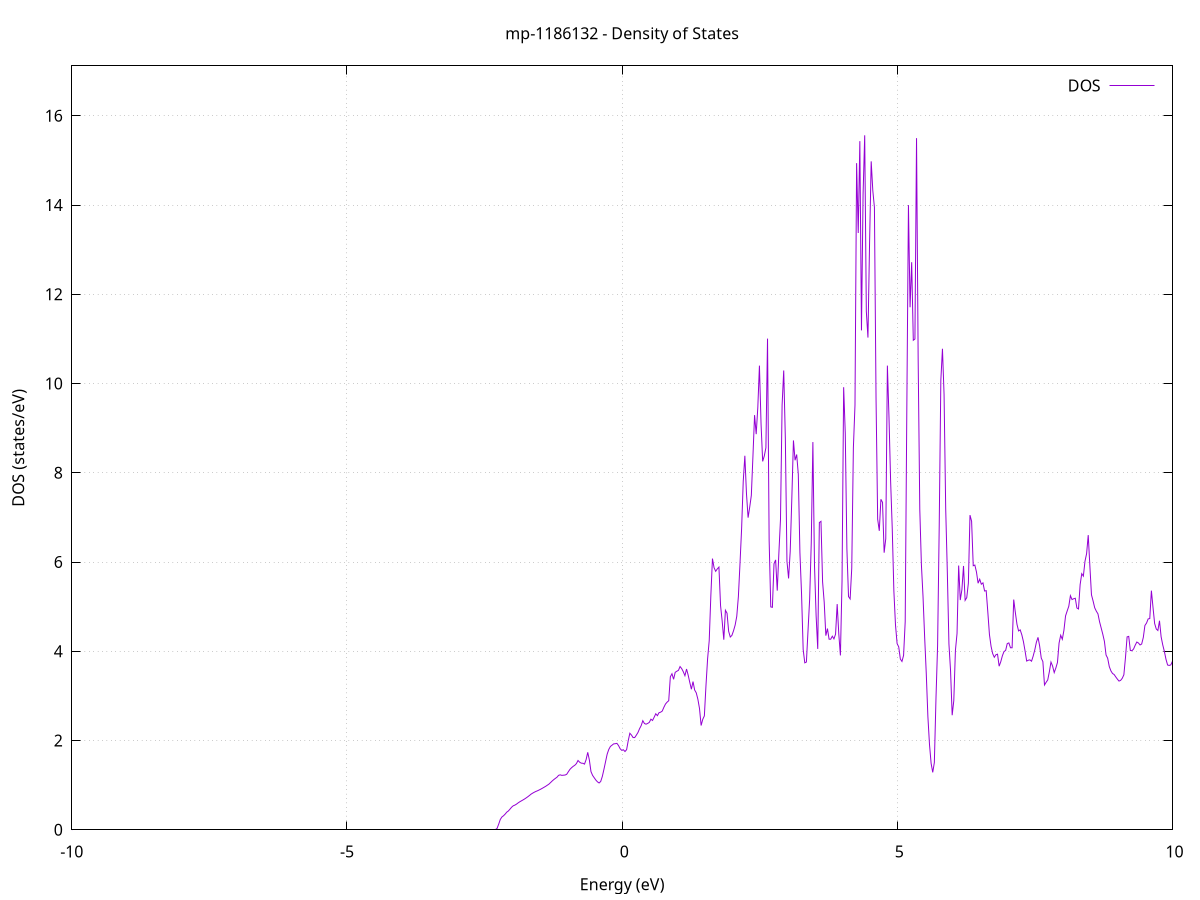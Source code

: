 set title 'mp-1186132 - Density of States'
set xlabel 'Energy (eV)'
set ylabel 'DOS (states/eV)'
set grid
set xrange [-10:10]
set yrange [0:17.118]
set xzeroaxis lt -1
set terminal png size 800,600
set output 'mp-1186132_dos_gnuplot.png'
plot '-' using 1:2 with lines title 'DOS'
-43.328600 0.000000
-43.299100 0.000000
-43.269700 0.000000
-43.240300 0.000000
-43.210900 0.000000
-43.181400 0.000000
-43.152000 0.000000
-43.122600 0.000000
-43.093100 0.000000
-43.063700 0.000000
-43.034300 0.000000
-43.004800 0.000000
-42.975400 0.000000
-42.946000 0.000000
-42.916600 0.000000
-42.887100 0.000000
-42.857700 0.000000
-42.828300 0.000000
-42.798800 0.000000
-42.769400 0.000000
-42.740000 0.000000
-42.710500 0.000000
-42.681100 0.000000
-42.651700 0.000000
-42.622200 0.000000
-42.592800 0.000000
-42.563400 0.000000
-42.534000 0.000000
-42.504500 0.000000
-42.475100 0.000000
-42.445700 0.000000
-42.416200 0.000000
-42.386800 0.000000
-42.357400 0.000000
-42.327900 0.000000
-42.298500 0.000000
-42.269100 0.000000
-42.239700 0.000000
-42.210200 0.000000
-42.180800 0.000000
-42.151400 0.000000
-42.121900 0.000000
-42.092500 0.000000
-42.063100 0.000000
-42.033600 0.000000
-42.004200 0.000000
-41.974800 0.000000
-41.945400 0.000000
-41.915900 0.000000
-41.886500 0.000000
-41.857100 0.000000
-41.827600 0.000000
-41.798200 0.000000
-41.768800 0.000000
-41.739300 0.000000
-41.709900 0.000000
-41.680500 0.000000
-41.651000 0.000000
-41.621600 0.000000
-41.592200 0.000000
-41.562800 0.000000
-41.533300 0.000000
-41.503900 0.000000
-41.474500 0.000000
-41.445000 0.000000
-41.415600 0.000000
-41.386200 0.000000
-41.356700 0.000000
-41.327300 0.000000
-41.297900 0.000000
-41.268500 0.000000
-41.239000 0.000000
-41.209600 0.000000
-41.180200 0.000000
-41.150700 0.000000
-41.121300 0.000000
-41.091900 0.000000
-41.062400 0.000000
-41.033000 0.000000
-41.003600 0.000000
-40.974200 0.000000
-40.944700 0.000000
-40.915300 0.000000
-40.885900 0.000000
-40.856400 0.000000
-40.827000 0.000000
-40.797600 0.000000
-40.768100 0.000000
-40.738700 0.000000
-40.709300 0.000000
-40.679800 0.000000
-40.650400 0.000000
-40.621000 0.000000
-40.591600 0.000000
-40.562100 242.867400
-40.532700 0.000000
-40.503300 0.000000
-40.473800 0.000000
-40.444400 0.000000
-40.415000 0.000000
-40.385500 0.000000
-40.356100 0.000000
-40.326700 0.000000
-40.297300 0.000000
-40.267800 0.000000
-40.238400 0.000000
-40.209000 0.000000
-40.179500 0.000000
-40.150100 0.000000
-40.120700 0.000000
-40.091200 0.000000
-40.061800 0.000000
-40.032400 0.000000
-40.002900 0.000000
-39.973500 0.000000
-39.944100 0.000000
-39.914700 0.000000
-39.885200 0.000000
-39.855800 0.000000
-39.826400 0.000000
-39.796900 0.000000
-39.767500 0.000000
-39.738100 0.000000
-39.708600 0.000000
-39.679200 0.000000
-39.649800 0.000000
-39.620400 0.000000
-39.590900 0.000000
-39.561500 0.000000
-39.532100 0.000000
-39.502600 0.000000
-39.473200 0.000000
-39.443800 0.000000
-39.414300 0.000000
-39.384900 0.000000
-39.355500 0.000000
-39.326100 0.000000
-39.296600 0.000000
-39.267200 0.000000
-39.237800 0.000000
-39.208300 0.000000
-39.178900 0.000000
-39.149500 0.000000
-39.120000 0.000000
-39.090600 0.000000
-39.061200 0.000000
-39.031700 0.000000
-39.002300 0.000000
-38.972900 0.000000
-38.943500 0.000000
-38.914000 0.000000
-38.884600 0.000000
-38.855200 0.000000
-38.825700 0.000000
-38.796300 0.000000
-38.766900 0.000000
-38.737400 0.000000
-38.708000 0.000000
-38.678600 0.000000
-38.649200 0.000000
-38.619700 0.000000
-38.590300 0.000000
-38.560900 0.000000
-38.531400 0.000000
-38.502000 0.000000
-38.472600 0.000000
-38.443100 0.000000
-38.413700 0.000000
-38.384300 0.000000
-38.354900 0.000000
-38.325400 0.000000
-38.296000 0.000000
-38.266600 0.000000
-38.237100 0.000000
-38.207700 0.000000
-38.178300 0.000000
-38.148800 0.000000
-38.119400 0.000000
-38.090000 0.000000
-38.060500 0.000000
-38.031100 0.000000
-38.001700 0.000000
-37.972300 0.000000
-37.942800 0.000000
-37.913400 0.000000
-37.884000 0.000000
-37.854500 0.000000
-37.825100 0.000000
-37.795700 0.000000
-37.766200 0.000000
-37.736800 0.000000
-37.707400 0.000000
-37.678000 0.000000
-37.648500 0.000000
-37.619100 0.000000
-37.589700 0.000000
-37.560200 0.000000
-37.530800 0.000000
-37.501400 0.000000
-37.471900 0.000000
-37.442500 0.000000
-37.413100 0.000000
-37.383600 0.000000
-37.354200 0.000000
-37.324800 0.000000
-37.295400 0.000000
-37.265900 0.000000
-37.236500 0.000000
-37.207100 0.000000
-37.177600 0.000000
-37.148200 0.000000
-37.118800 0.000000
-37.089300 0.000000
-37.059900 0.000000
-37.030500 0.000000
-37.001100 0.000000
-36.971600 0.000000
-36.942200 0.000000
-36.912800 0.000000
-36.883300 0.000000
-36.853900 0.000000
-36.824500 0.000000
-36.795000 0.000000
-36.765600 0.000000
-36.736200 0.000000
-36.706800 0.000000
-36.677300 0.000000
-36.647900 0.000000
-36.618500 0.000000
-36.589000 0.000000
-36.559600 0.000000
-36.530200 0.000000
-36.500700 0.000000
-36.471300 0.000000
-36.441900 0.000000
-36.412400 0.000000
-36.383000 0.000000
-36.353600 0.000000
-36.324200 0.000000
-36.294700 0.000000
-36.265300 0.000000
-36.235900 0.000000
-36.206400 0.000000
-36.177000 0.000000
-36.147600 0.000000
-36.118100 0.000000
-36.088700 0.000000
-36.059300 0.000000
-36.029900 0.000000
-36.000400 0.000000
-35.971000 0.000000
-35.941600 0.000000
-35.912100 0.000000
-35.882700 0.000000
-35.853300 0.000000
-35.823800 0.000000
-35.794400 0.000000
-35.765000 0.000000
-35.735500 0.000000
-35.706100 0.000000
-35.676700 0.000000
-35.647300 0.000000
-35.617800 0.000000
-35.588400 0.000000
-35.559000 0.000000
-35.529500 0.000000
-35.500100 0.000000
-35.470700 0.000000
-35.441200 0.000000
-35.411800 0.000000
-35.382400 0.000000
-35.353000 0.000000
-35.323500 0.000000
-35.294100 0.000000
-35.264700 0.000000
-35.235200 0.000000
-35.205800 0.000000
-35.176400 0.000000
-35.146900 0.000000
-35.117500 0.000000
-35.088100 0.000000
-35.058700 0.000000
-35.029200 0.000000
-34.999800 0.000000
-34.970400 0.000000
-34.940900 0.000000
-34.911500 0.000000
-34.882100 0.000000
-34.852600 0.000000
-34.823200 0.000000
-34.793800 0.000000
-34.764300 0.000000
-34.734900 0.000000
-34.705500 0.000000
-34.676100 0.000000
-34.646600 0.000000
-34.617200 0.000000
-34.587800 0.000000
-34.558300 0.000000
-34.528900 0.000000
-34.499500 0.000000
-34.470000 0.000000
-34.440600 0.000000
-34.411200 0.000000
-34.381800 0.000000
-34.352300 0.000000
-34.322900 0.000000
-34.293500 0.000000
-34.264000 0.000000
-34.234600 0.000000
-34.205200 0.000000
-34.175700 0.000000
-34.146300 0.000000
-34.116900 0.000000
-34.087500 0.000000
-34.058000 0.000000
-34.028600 0.000000
-33.999200 0.000000
-33.969700 0.000000
-33.940300 0.000000
-33.910900 0.000000
-33.881400 0.000000
-33.852000 0.000000
-33.822600 0.000000
-33.793100 0.000000
-33.763700 0.000000
-33.734300 0.000000
-33.704900 0.000000
-33.675400 0.000000
-33.646000 0.000000
-33.616600 0.000000
-33.587100 0.000000
-33.557700 0.000000
-33.528300 0.000000
-33.498800 0.000000
-33.469400 0.000000
-33.440000 0.000000
-33.410600 0.000000
-33.381100 0.000000
-33.351700 0.000000
-33.322300 0.000000
-33.292800 0.000000
-33.263400 0.000000
-33.234000 0.000000
-33.204500 0.000000
-33.175100 0.000000
-33.145700 0.000000
-33.116200 0.000000
-33.086800 0.000000
-33.057400 0.000000
-33.028000 0.000000
-32.998500 0.000000
-32.969100 0.000000
-32.939700 0.000000
-32.910200 0.000000
-32.880800 0.000000
-32.851400 0.000000
-32.821900 0.000000
-32.792500 0.000000
-32.763100 0.000000
-32.733700 0.000000
-32.704200 0.000000
-32.674800 0.000000
-32.645400 0.000000
-32.615900 0.000000
-32.586500 0.000000
-32.557100 0.000000
-32.527600 0.000000
-32.498200 0.000000
-32.468800 0.000000
-32.439400 0.000000
-32.409900 0.000000
-32.380500 0.000000
-32.351100 0.000000
-32.321600 0.000000
-32.292200 0.000000
-32.262800 0.000000
-32.233300 0.000000
-32.203900 0.000000
-32.174500 0.000000
-32.145000 0.000000
-32.115600 0.000000
-32.086200 0.000000
-32.056800 0.000000
-32.027300 0.000000
-31.997900 0.000000
-31.968500 0.000000
-31.939000 0.000000
-31.909600 0.000000
-31.880200 0.000000
-31.850700 0.000000
-31.821300 0.000000
-31.791900 0.000000
-31.762500 0.000000
-31.733000 0.000000
-31.703600 0.000000
-31.674200 0.000000
-31.644700 0.000000
-31.615300 0.000000
-31.585900 0.000000
-31.556400 0.000000
-31.527000 0.000000
-31.497600 0.000000
-31.468200 0.000000
-31.438700 0.000000
-31.409300 0.000000
-31.379900 0.000000
-31.350400 0.000000
-31.321000 0.000000
-31.291600 0.000000
-31.262100 0.000000
-31.232700 0.000000
-31.203300 0.000000
-31.173800 0.000000
-31.144400 0.000000
-31.115000 0.000000
-31.085600 0.000000
-31.056100 0.000000
-31.026700 0.000000
-30.997300 0.000000
-30.967800 0.000000
-30.938400 0.000000
-30.909000 0.000000
-30.879500 0.000000
-30.850100 0.000000
-30.820700 0.000000
-30.791300 0.000000
-30.761800 0.000000
-30.732400 0.000000
-30.703000 0.000000
-30.673500 0.000000
-30.644100 0.000000
-30.614700 0.000000
-30.585200 0.000000
-30.555800 0.000000
-30.526400 0.000000
-30.496900 0.000000
-30.467500 0.000000
-30.438100 0.000000
-30.408700 0.000000
-30.379200 0.000000
-30.349800 0.000000
-30.320400 0.000000
-30.290900 0.000000
-30.261500 0.000000
-30.232100 0.000000
-30.202600 0.000000
-30.173200 0.000000
-30.143800 0.000000
-30.114400 0.000000
-30.084900 0.000000
-30.055500 0.000000
-30.026100 0.000000
-29.996600 0.000000
-29.967200 0.000000
-29.937800 0.000000
-29.908300 0.000000
-29.878900 0.000000
-29.849500 0.000000
-29.820100 0.000000
-29.790600 0.000000
-29.761200 0.000000
-29.731800 0.000000
-29.702300 0.000000
-29.672900 0.000000
-29.643500 0.000000
-29.614000 0.000000
-29.584600 0.000000
-29.555200 0.000000
-29.525700 0.000000
-29.496300 0.000000
-29.466900 0.000000
-29.437500 0.000000
-29.408000 0.000000
-29.378600 0.000000
-29.349200 0.000000
-29.319700 0.000000
-29.290300 0.000000
-29.260900 0.000000
-29.231400 0.000000
-29.202000 0.000000
-29.172600 0.000000
-29.143200 0.000000
-29.113700 0.000000
-29.084300 0.000000
-29.054900 0.000000
-29.025400 0.000000
-28.996000 0.000000
-28.966600 0.000000
-28.937100 0.000000
-28.907700 0.000000
-28.878300 0.000000
-28.848800 0.000000
-28.819400 0.000000
-28.790000 0.000000
-28.760600 0.000000
-28.731100 0.000000
-28.701700 0.000000
-28.672300 0.000000
-28.642800 0.000000
-28.613400 0.000000
-28.584000 0.000000
-28.554500 0.000000
-28.525100 0.000000
-28.495700 0.000000
-28.466300 0.000000
-28.436800 0.000000
-28.407400 0.000000
-28.378000 0.000000
-28.348500 0.000000
-28.319100 0.000000
-28.289700 0.000000
-28.260200 0.000000
-28.230800 0.000000
-28.201400 0.000000
-28.172000 0.000000
-28.142500 0.000000
-28.113100 0.000000
-28.083700 0.000000
-28.054200 0.000000
-28.024800 0.000000
-27.995400 0.000000
-27.965900 0.000000
-27.936500 0.000000
-27.907100 0.000000
-27.877600 0.000000
-27.848200 0.000000
-27.818800 0.000000
-27.789400 0.000000
-27.759900 0.000000
-27.730500 0.000000
-27.701100 0.000000
-27.671600 0.000000
-27.642200 0.000000
-27.612800 0.000000
-27.583300 0.000000
-27.553900 0.000000
-27.524500 0.000000
-27.495100 0.000000
-27.465600 0.000000
-27.436200 0.000000
-27.406800 0.000000
-27.377300 0.000000
-27.347900 0.000000
-27.318500 0.000000
-27.289000 0.000000
-27.259600 0.000000
-27.230200 0.000000
-27.200800 0.000000
-27.171300 0.000000
-27.141900 0.000000
-27.112500 0.000000
-27.083000 0.000000
-27.053600 0.000000
-27.024200 0.000000
-26.994700 0.000000
-26.965300 0.000000
-26.935900 0.000000
-26.906400 0.000000
-26.877000 0.000000
-26.847600 0.000000
-26.818200 0.000000
-26.788700 0.000000
-26.759300 0.000000
-26.729900 0.000000
-26.700400 0.000000
-26.671000 0.000000
-26.641600 0.000000
-26.612100 0.000000
-26.582700 0.000000
-26.553300 0.000000
-26.523900 0.000000
-26.494400 0.000000
-26.465000 0.000000
-26.435600 0.000000
-26.406100 0.000000
-26.376700 0.000000
-26.347300 0.000000
-26.317800 0.000000
-26.288400 0.000000
-26.259000 0.000000
-26.229500 0.000000
-26.200100 0.000000
-26.170700 0.000000
-26.141300 0.000000
-26.111800 0.000000
-26.082400 0.000000
-26.053000 0.000000
-26.023500 0.000000
-25.994100 0.000000
-25.964700 0.000000
-25.935200 0.000000
-25.905800 0.000000
-25.876400 0.000000
-25.847000 0.000000
-25.817500 0.000000
-25.788100 0.000000
-25.758700 0.000000
-25.729200 0.000000
-25.699800 0.000000
-25.670400 0.000000
-25.640900 0.000000
-25.611500 0.000000
-25.582100 0.000000
-25.552700 0.000000
-25.523200 0.000000
-25.493800 0.000000
-25.464400 0.000000
-25.434900 0.000000
-25.405500 0.000000
-25.376100 0.000000
-25.346600 0.000000
-25.317200 0.000000
-25.287800 0.000000
-25.258300 0.000000
-25.228900 0.000000
-25.199500 0.000000
-25.170100 0.000000
-25.140600 0.000000
-25.111200 0.000000
-25.081800 0.000000
-25.052300 0.000000
-25.022900 0.000000
-24.993500 0.000000
-24.964000 0.000000
-24.934600 0.000000
-24.905200 0.000000
-24.875800 0.000000
-24.846300 0.000000
-24.816900 0.000000
-24.787500 0.000000
-24.758000 0.000000
-24.728600 0.000000
-24.699200 0.000000
-24.669700 0.000000
-24.640300 0.000000
-24.610900 0.000000
-24.581500 0.000000
-24.552000 0.000000
-24.522600 0.000000
-24.493200 0.000000
-24.463700 0.000000
-24.434300 0.000000
-24.404900 0.000000
-24.375400 0.000000
-24.346000 0.000000
-24.316600 0.000000
-24.287100 0.000000
-24.257700 0.000000
-24.228300 0.000000
-24.198900 0.000000
-24.169400 0.000000
-24.140000 0.000000
-24.110600 0.000000
-24.081100 0.000000
-24.051700 0.000000
-24.022300 0.000000
-23.992800 0.000000
-23.963400 0.000000
-23.934000 0.000000
-23.904600 0.000000
-23.875100 0.000000
-23.845700 0.000000
-23.816300 0.000000
-23.786800 0.000000
-23.757400 0.000000
-23.728000 0.000000
-23.698500 0.000000
-23.669100 0.000000
-23.639700 0.000000
-23.610200 0.000000
-23.580800 0.000000
-23.551400 0.000000
-23.522000 0.000000
-23.492500 0.000000
-23.463100 0.000000
-23.433700 0.000000
-23.404200 0.000000
-23.374800 0.000000
-23.345400 0.000000
-23.315900 0.000000
-23.286500 0.000000
-23.257100 0.000000
-23.227700 0.000000
-23.198200 0.000000
-23.168800 0.000000
-23.139400 0.000000
-23.109900 0.000000
-23.080500 0.000000
-23.051100 0.000000
-23.021600 0.000000
-22.992200 0.000000
-22.962800 0.000000
-22.933400 0.000000
-22.903900 0.000000
-22.874500 0.000000
-22.845100 0.000000
-22.815600 0.000000
-22.786200 0.000000
-22.756800 0.000000
-22.727300 0.000000
-22.697900 0.000000
-22.668500 0.000000
-22.639000 0.000000
-22.609600 0.000000
-22.580200 0.000000
-22.550800 0.000000
-22.521300 0.000000
-22.491900 0.000000
-22.462500 0.000000
-22.433000 0.000000
-22.403600 0.000000
-22.374200 0.000000
-22.344700 0.000000
-22.315300 0.000000
-22.285900 0.000000
-22.256500 0.000000
-22.227000 0.000000
-22.197600 0.000000
-22.168200 0.000000
-22.138700 0.000000
-22.109300 0.000000
-22.079900 0.000000
-22.050400 0.000000
-22.021000 0.000000
-21.991600 0.000000
-21.962100 0.000000
-21.932700 0.000000
-21.903300 0.000000
-21.873900 0.000000
-21.844400 0.000000
-21.815000 0.000000
-21.785600 0.000000
-21.756100 0.000000
-21.726700 0.000000
-21.697300 0.000000
-21.667800 28.609100
-21.638400 0.000000
-21.609000 267.446500
-21.579600 1.266600
-21.550100 90.911500
-21.520700 0.000000
-21.491300 0.000000
-21.461800 0.000000
-21.432400 0.000000
-21.403000 0.000000
-21.373500 0.000000
-21.344100 0.000000
-21.314700 0.000000
-21.285300 0.000000
-21.255800 0.000000
-21.226400 0.000000
-21.197000 0.000000
-21.167500 0.000000
-21.138100 0.000000
-21.108700 0.000000
-21.079200 0.000000
-21.049800 0.000000
-21.020400 0.000000
-20.990900 0.000000
-20.961500 0.000000
-20.932100 0.000000
-20.902700 0.000000
-20.873200 0.000000
-20.843800 0.000000
-20.814400 0.000000
-20.784900 0.000000
-20.755500 0.000000
-20.726100 0.000000
-20.696600 0.000000
-20.667200 0.000000
-20.637800 0.000000
-20.608400 0.000000
-20.578900 0.000000
-20.549500 0.000000
-20.520100 0.000000
-20.490600 0.000000
-20.461200 0.000000
-20.431800 0.000000
-20.402300 0.000000
-20.372900 0.000000
-20.343500 0.000000
-20.314100 0.000000
-20.284600 0.000000
-20.255200 0.000000
-20.225800 0.000000
-20.196300 0.000000
-20.166900 0.000000
-20.137500 0.000000
-20.108000 0.000000
-20.078600 0.000000
-20.049200 0.000000
-20.019700 0.000000
-19.990300 0.000000
-19.960900 0.000000
-19.931500 0.000000
-19.902000 0.000000
-19.872600 0.000000
-19.843200 0.000000
-19.813700 0.000000
-19.784300 0.000000
-19.754900 0.000000
-19.725400 0.000000
-19.696000 0.000000
-19.666600 0.000000
-19.637200 0.000000
-19.607700 0.000000
-19.578300 0.000000
-19.548900 0.000000
-19.519400 0.000000
-19.490000 0.000000
-19.460600 0.000000
-19.431100 0.000000
-19.401700 0.000000
-19.372300 0.000000
-19.342800 0.000000
-19.313400 0.000000
-19.284000 0.000000
-19.254600 0.000000
-19.225100 0.000000
-19.195700 0.000000
-19.166300 0.000000
-19.136800 0.000000
-19.107400 0.000000
-19.078000 0.000000
-19.048500 0.000000
-19.019100 0.000000
-18.989700 0.000000
-18.960300 0.000000
-18.930800 0.000000
-18.901400 0.000000
-18.872000 0.000000
-18.842500 0.000000
-18.813100 0.000000
-18.783700 0.000000
-18.754200 0.000000
-18.724800 0.000000
-18.695400 0.000000
-18.666000 0.000000
-18.636500 0.000000
-18.607100 0.000000
-18.577700 0.000000
-18.548200 0.000000
-18.518800 0.000000
-18.489400 0.000000
-18.459900 0.000000
-18.430500 0.000000
-18.401100 0.000000
-18.371600 0.000000
-18.342200 0.000000
-18.312800 0.000000
-18.283400 0.000000
-18.253900 0.000000
-18.224500 0.000000
-18.195100 0.000000
-18.165600 0.000000
-18.136200 0.000000
-18.106800 0.000000
-18.077300 0.000000
-18.047900 0.000000
-18.018500 0.000000
-17.989100 0.000000
-17.959600 0.000000
-17.930200 0.000000
-17.900800 0.000000
-17.871300 0.000000
-17.841900 0.000000
-17.812500 0.000000
-17.783000 0.000000
-17.753600 0.000000
-17.724200 0.000000
-17.694800 0.000000
-17.665300 0.000000
-17.635900 0.000000
-17.606500 0.000000
-17.577000 0.000000
-17.547600 0.000000
-17.518200 0.000000
-17.488700 0.000000
-17.459300 0.000000
-17.429900 0.000000
-17.400400 0.000000
-17.371000 0.000000
-17.341600 0.000000
-17.312200 0.000000
-17.282700 0.000000
-17.253300 0.000000
-17.223900 0.000000
-17.194400 0.000000
-17.165000 0.000000
-17.135600 0.000000
-17.106100 0.000000
-17.076700 0.000000
-17.047300 0.000000
-17.017900 0.000000
-16.988400 0.000000
-16.959000 0.000000
-16.929600 0.000000
-16.900100 0.000000
-16.870700 0.000000
-16.841300 0.000000
-16.811800 0.000000
-16.782400 0.000000
-16.753000 0.000000
-16.723500 0.000000
-16.694100 0.000000
-16.664700 0.000000
-16.635300 0.000000
-16.605800 0.000000
-16.576400 0.000000
-16.547000 0.000000
-16.517500 0.000000
-16.488100 0.000000
-16.458700 0.000000
-16.429200 0.000000
-16.399800 0.000000
-16.370400 0.000000
-16.341000 0.000000
-16.311500 0.000000
-16.282100 0.000000
-16.252700 0.000000
-16.223200 0.000000
-16.193800 0.000000
-16.164400 0.000000
-16.134900 0.000000
-16.105500 0.000000
-16.076100 0.000000
-16.046700 0.000000
-16.017200 0.000000
-15.987800 0.000000
-15.958400 0.000000
-15.928900 0.000000
-15.899500 0.000000
-15.870100 0.000000
-15.840600 0.000000
-15.811200 0.000000
-15.781800 0.000000
-15.752300 0.000000
-15.722900 0.000000
-15.693500 0.000000
-15.664100 0.000000
-15.634600 0.000000
-15.605200 0.000000
-15.575800 0.000000
-15.546300 0.000000
-15.516900 0.000000
-15.487500 0.000000
-15.458000 0.000000
-15.428600 0.000000
-15.399200 0.000000
-15.369800 0.000000
-15.340300 0.000000
-15.310900 0.000000
-15.281500 0.000000
-15.252000 0.000000
-15.222600 0.000000
-15.193200 0.000000
-15.163700 0.000000
-15.134300 0.000000
-15.104900 0.000000
-15.075500 0.000000
-15.046000 0.000000
-15.016600 0.000000
-14.987200 0.000000
-14.957700 0.000000
-14.928300 0.000000
-14.898900 0.000000
-14.869400 0.000000
-14.840000 0.000000
-14.810600 0.000000
-14.781100 0.000000
-14.751700 0.000000
-14.722300 0.000000
-14.692900 0.000000
-14.663400 0.000000
-14.634000 0.000000
-14.604600 0.000000
-14.575100 0.000000
-14.545700 0.000000
-14.516300 0.000000
-14.486800 0.000000
-14.457400 0.000000
-14.428000 0.000000
-14.398600 0.000000
-14.369100 0.000000
-14.339700 0.000000
-14.310300 0.000000
-14.280800 0.000000
-14.251400 0.000000
-14.222000 0.000000
-14.192500 0.000000
-14.163100 0.000000
-14.133700 0.000000
-14.104200 0.000000
-14.074800 0.000000
-14.045400 0.000000
-14.016000 0.000000
-13.986500 0.000000
-13.957100 0.000000
-13.927700 0.000000
-13.898200 0.000000
-13.868800 0.000000
-13.839400 0.000000
-13.809900 0.000000
-13.780500 0.000000
-13.751100 0.000000
-13.721700 0.000000
-13.692200 0.000000
-13.662800 0.000000
-13.633400 0.000000
-13.603900 0.000000
-13.574500 0.000000
-13.545100 0.000000
-13.515600 0.000000
-13.486200 0.000000
-13.456800 0.000000
-13.427400 0.000000
-13.397900 0.000000
-13.368500 0.000000
-13.339100 0.000000
-13.309600 0.000000
-13.280200 0.000000
-13.250800 0.000000
-13.221300 0.000000
-13.191900 0.000000
-13.162500 0.000000
-13.133000 0.000000
-13.103600 0.000000
-13.074200 0.000000
-13.044800 0.000000
-13.015300 0.000000
-12.985900 0.000000
-12.956500 0.000000
-12.927000 0.000000
-12.897600 0.000000
-12.868200 0.000000
-12.838700 0.000000
-12.809300 0.000000
-12.779900 0.000000
-12.750500 0.000000
-12.721000 0.000000
-12.691600 0.000000
-12.662200 0.000000
-12.632700 0.000000
-12.603300 0.000000
-12.573900 0.000000
-12.544400 0.000000
-12.515000 0.000000
-12.485600 0.000000
-12.456100 0.000000
-12.426700 0.000000
-12.397300 0.000000
-12.367900 0.000000
-12.338400 0.000000
-12.309000 0.000000
-12.279600 0.000000
-12.250100 0.000000
-12.220700 0.000000
-12.191300 0.000000
-12.161800 0.000000
-12.132400 0.000000
-12.103000 0.000000
-12.073600 0.000000
-12.044100 0.000000
-12.014700 0.000000
-11.985300 0.000000
-11.955800 0.000000
-11.926400 0.000000
-11.897000 0.000000
-11.867500 0.000000
-11.838100 0.000000
-11.808700 0.000000
-11.779300 0.000000
-11.749800 0.000000
-11.720400 0.000000
-11.691000 0.000000
-11.661500 0.000000
-11.632100 0.000000
-11.602700 0.000000
-11.573200 0.000000
-11.543800 0.000000
-11.514400 0.000000
-11.484900 0.000000
-11.455500 0.000000
-11.426100 0.000000
-11.396700 0.000000
-11.367200 0.000000
-11.337800 0.000000
-11.308400 0.000000
-11.278900 0.000000
-11.249500 0.000000
-11.220100 0.000000
-11.190600 0.000000
-11.161200 0.000000
-11.131800 0.000000
-11.102400 0.000000
-11.072900 0.000000
-11.043500 0.000000
-11.014100 0.000000
-10.984600 0.000000
-10.955200 0.000000
-10.925800 0.000000
-10.896300 0.000000
-10.866900 0.000000
-10.837500 0.000000
-10.808100 0.000000
-10.778600 0.000000
-10.749200 0.000000
-10.719800 0.000000
-10.690300 0.000000
-10.660900 0.000000
-10.631500 0.000000
-10.602000 0.000000
-10.572600 0.000000
-10.543200 0.000000
-10.513700 0.000000
-10.484300 0.000000
-10.454900 0.000000
-10.425500 0.000000
-10.396000 0.000000
-10.366600 0.000000
-10.337200 0.000000
-10.307700 0.000000
-10.278300 0.000000
-10.248900 0.000000
-10.219400 0.000000
-10.190000 0.000000
-10.160600 0.000000
-10.131200 0.000000
-10.101700 0.000000
-10.072300 0.000000
-10.042900 0.000000
-10.013400 0.000000
-9.984000 0.000000
-9.954600 0.000000
-9.925100 0.000000
-9.895700 0.000000
-9.866300 0.000000
-9.836800 0.000000
-9.807400 0.000000
-9.778000 0.000000
-9.748600 0.000000
-9.719100 0.000000
-9.689700 0.000000
-9.660300 0.000000
-9.630800 0.000000
-9.601400 0.000000
-9.572000 0.000000
-9.542500 0.000000
-9.513100 0.000000
-9.483700 0.000000
-9.454300 0.000000
-9.424800 0.000000
-9.395400 0.000000
-9.366000 0.000000
-9.336500 0.000000
-9.307100 0.000000
-9.277700 0.000000
-9.248200 0.000000
-9.218800 0.000000
-9.189400 0.000000
-9.160000 0.000000
-9.130500 0.000000
-9.101100 0.000000
-9.071700 0.000000
-9.042200 0.000000
-9.012800 0.000000
-8.983400 0.000000
-8.953900 0.000000
-8.924500 0.000000
-8.895100 0.000000
-8.865600 0.000000
-8.836200 0.000000
-8.806800 0.000000
-8.777400 0.000000
-8.747900 0.000000
-8.718500 0.000000
-8.689100 0.000000
-8.659600 0.000000
-8.630200 0.000000
-8.600800 0.000000
-8.571300 0.000000
-8.541900 0.000000
-8.512500 0.000000
-8.483100 0.000000
-8.453600 0.000000
-8.424200 0.000000
-8.394800 0.000000
-8.365300 0.000000
-8.335900 0.000000
-8.306500 0.000000
-8.277000 0.000000
-8.247600 0.000000
-8.218200 0.000000
-8.188800 0.000000
-8.159300 0.000000
-8.129900 0.000000
-8.100500 0.000000
-8.071000 0.000000
-8.041600 0.000000
-8.012200 0.000000
-7.982700 0.000000
-7.953300 0.000000
-7.923900 0.000000
-7.894400 0.000000
-7.865000 0.000000
-7.835600 0.000000
-7.806200 0.000000
-7.776700 0.000000
-7.747300 0.000000
-7.717900 0.000000
-7.688400 0.000000
-7.659000 0.000000
-7.629600 0.000000
-7.600100 0.000000
-7.570700 0.000000
-7.541300 0.000000
-7.511900 0.000000
-7.482400 0.000000
-7.453000 0.000000
-7.423600 0.000000
-7.394100 0.000000
-7.364700 0.000000
-7.335300 0.000000
-7.305800 0.000000
-7.276400 0.000000
-7.247000 0.000000
-7.217500 0.000000
-7.188100 0.000000
-7.158700 0.000000
-7.129300 0.000000
-7.099800 0.000000
-7.070400 0.000000
-7.041000 0.000000
-7.011500 0.000000
-6.982100 0.000000
-6.952700 0.000000
-6.923200 0.000000
-6.893800 0.000000
-6.864400 0.000000
-6.835000 0.000000
-6.805500 0.000000
-6.776100 0.000000
-6.746700 0.000000
-6.717200 0.000000
-6.687800 0.000000
-6.658400 0.000000
-6.628900 0.000000
-6.599500 0.000000
-6.570100 0.000000
-6.540700 0.000000
-6.511200 0.000000
-6.481800 0.000000
-6.452400 0.000000
-6.422900 0.000000
-6.393500 0.000000
-6.364100 0.000000
-6.334600 0.000000
-6.305200 0.000000
-6.275800 0.000000
-6.246300 0.000000
-6.216900 0.000000
-6.187500 0.000000
-6.158100 0.000000
-6.128600 0.000000
-6.099200 0.000000
-6.069800 0.000000
-6.040300 0.000000
-6.010900 0.000000
-5.981500 0.000000
-5.952000 0.000000
-5.922600 0.000000
-5.893200 0.000000
-5.863800 0.000000
-5.834300 0.000000
-5.804900 0.000000
-5.775500 0.000000
-5.746000 0.000000
-5.716600 0.000000
-5.687200 0.000000
-5.657700 0.000000
-5.628300 0.000000
-5.598900 0.000000
-5.569400 0.000000
-5.540000 0.000000
-5.510600 0.000000
-5.481200 0.000000
-5.451700 0.000000
-5.422300 0.000000
-5.392900 0.000000
-5.363400 0.000000
-5.334000 0.000000
-5.304600 0.000000
-5.275100 0.000000
-5.245700 0.000000
-5.216300 0.000000
-5.186900 0.000000
-5.157400 0.000000
-5.128000 0.000000
-5.098600 0.000000
-5.069100 0.000000
-5.039700 0.000000
-5.010300 0.000000
-4.980800 0.000000
-4.951400 0.000000
-4.922000 0.000000
-4.892600 0.000000
-4.863100 0.000000
-4.833700 0.000000
-4.804300 0.000000
-4.774800 0.000000
-4.745400 0.000000
-4.716000 0.000000
-4.686500 0.000000
-4.657100 0.000000
-4.627700 0.000000
-4.598200 0.000000
-4.568800 0.000000
-4.539400 0.000000
-4.510000 0.000000
-4.480500 0.000000
-4.451100 0.000000
-4.421700 0.000000
-4.392200 0.000000
-4.362800 0.000000
-4.333400 0.000000
-4.303900 0.000000
-4.274500 0.000000
-4.245100 0.000000
-4.215700 0.000000
-4.186200 0.000000
-4.156800 0.000000
-4.127400 0.000000
-4.097900 0.000000
-4.068500 0.000000
-4.039100 0.000000
-4.009600 0.000000
-3.980200 0.000000
-3.950800 0.000000
-3.921400 0.000000
-3.891900 0.000000
-3.862500 0.000000
-3.833100 0.000000
-3.803600 0.000000
-3.774200 0.000000
-3.744800 0.000000
-3.715300 0.000000
-3.685900 0.000000
-3.656500 0.000000
-3.627000 0.000000
-3.597600 0.000000
-3.568200 0.000000
-3.538800 0.000000
-3.509300 0.000000
-3.479900 0.000000
-3.450500 0.000000
-3.421000 0.000000
-3.391600 0.000000
-3.362200 0.000000
-3.332700 0.000000
-3.303300 0.000000
-3.273900 0.000000
-3.244500 0.000000
-3.215000 0.000000
-3.185600 0.000000
-3.156200 0.000000
-3.126700 0.000000
-3.097300 0.000000
-3.067900 0.000000
-3.038400 0.000000
-3.009000 0.000000
-2.979600 0.000000
-2.950100 0.000000
-2.920700 0.000000
-2.891300 0.000000
-2.861900 0.000000
-2.832400 0.000000
-2.803000 0.000000
-2.773600 0.000000
-2.744100 0.000000
-2.714700 0.000000
-2.685300 0.000000
-2.655800 0.000000
-2.626400 0.000000
-2.597000 0.000000
-2.567600 0.000000
-2.538100 0.000000
-2.508700 0.000000
-2.479300 0.000000
-2.449800 0.000000
-2.420400 0.000000
-2.391000 0.000000
-2.361500 0.000000
-2.332100 0.000000
-2.302700 0.000000
-2.273300 0.029500
-2.243800 0.123300
-2.214400 0.230300
-2.185000 0.286200
-2.155500 0.314200
-2.126100 0.350800
-2.096700 0.394700
-2.067200 0.421600
-2.037800 0.462600
-2.008400 0.505700
-1.978900 0.537500
-1.949500 0.552500
-1.920100 0.574200
-1.890700 0.601900
-1.861200 0.626500
-1.831800 0.647200
-1.802400 0.668000
-1.772900 0.689800
-1.743500 0.714400
-1.714100 0.740200
-1.684600 0.768300
-1.655200 0.798400
-1.625800 0.820900
-1.596400 0.841400
-1.566900 0.859500
-1.537500 0.874300
-1.508100 0.892000
-1.478600 0.910600
-1.449200 0.930800
-1.419800 0.952000
-1.390300 0.973200
-1.360900 0.997800
-1.331500 1.022100
-1.302100 1.056200
-1.272600 1.091600
-1.243200 1.123300
-1.213800 1.150900
-1.184300 1.177700
-1.154900 1.219900
-1.125500 1.231000
-1.096000 1.219400
-1.066600 1.222900
-1.037200 1.226800
-1.007700 1.242800
-0.978300 1.299400
-0.948900 1.353600
-0.919500 1.390300
-0.890000 1.421200
-0.860600 1.445300
-0.831200 1.482400
-0.801700 1.552800
-0.772300 1.514400
-0.742900 1.492700
-0.713400 1.490300
-0.684000 1.471400
-0.654600 1.572000
-0.625200 1.735700
-0.595700 1.564100
-0.566300 1.303300
-0.536900 1.218800
-0.507400 1.165900
-0.478000 1.114300
-0.448600 1.074400
-0.419100 1.048500
-0.389700 1.082100
-0.360300 1.195100
-0.330800 1.354200
-0.301400 1.525600
-0.272000 1.695800
-0.242600 1.801200
-0.213100 1.867400
-0.183700 1.895800
-0.154300 1.924700
-0.124800 1.928700
-0.095400 1.936900
-0.066000 1.887600
-0.036500 1.816600
-0.007100 1.780200
0.022300 1.793200
0.051700 1.753600
0.081200 1.795400
0.110600 1.997200
0.140000 2.163100
0.169500 2.122200
0.198900 2.065900
0.228300 2.066700
0.257800 2.119800
0.287200 2.179500
0.316600 2.265600
0.346000 2.334800
0.375500 2.444600
0.404900 2.381000
0.434300 2.366200
0.463800 2.383000
0.493200 2.406400
0.522600 2.477900
0.552100 2.448900
0.581500 2.521500
0.610900 2.599600
0.640400 2.557100
0.669800 2.622900
0.699200 2.635000
0.728600 2.660000
0.758100 2.744400
0.787500 2.817800
0.816900 2.860000
0.846400 2.892200
0.875800 3.428300
0.905200 3.496200
0.934700 3.371900
0.964100 3.528200
0.993500 3.552700
1.022900 3.572600
1.052400 3.657500
1.081800 3.612000
1.111200 3.541200
1.140700 3.452600
1.170100 3.602200
1.199500 3.465900
1.229000 3.301900
1.258400 3.150000
1.287800 3.321300
1.317200 3.132100
1.346700 3.067700
1.376100 2.925100
1.405500 2.717900
1.435000 2.336500
1.464400 2.474000
1.493800 2.552000
1.523300 3.233800
1.552700 3.830600
1.582100 4.238600
1.611600 5.242400
1.641000 6.076900
1.670400 5.871700
1.699800 5.791900
1.729300 5.846500
1.758700 5.886500
1.788100 5.023300
1.817600 4.674900
1.847000 4.259100
1.876400 4.919300
1.905900 4.853100
1.935300 4.447200
1.964700 4.319500
1.994100 4.355500
2.023600 4.458500
2.053000 4.586000
2.082400 4.781300
2.111900 5.223100
2.141300 5.960700
2.170700 6.747900
2.200200 7.806600
2.229600 8.381100
2.259000 7.534400
2.288500 6.994500
2.317900 7.229600
2.347300 7.492600
2.376700 8.374900
2.406200 9.292600
2.435600 8.865800
2.465000 9.464100
2.494500 10.401000
2.523900 9.098400
2.553300 8.255100
2.582800 8.376200
2.612200 8.561300
2.641600 11.005900
2.671000 6.483500
2.700500 4.994500
2.729900 4.985000
2.759300 5.960100
2.788800 6.047800
2.818200 5.358800
2.847600 6.192300
2.877100 6.954200
2.906500 9.517200
2.935900 10.292500
2.965300 8.771700
2.994800 6.016600
3.024200 5.632900
3.053600 6.232800
3.083100 7.425700
3.112500 8.724500
3.141900 8.280500
3.171400 8.409300
3.200800 7.967800
3.230200 6.212800
3.259700 5.291200
3.289100 4.041700
3.318500 3.741100
3.347900 3.758500
3.377400 4.463600
3.406800 5.163400
3.436200 6.426900
3.465700 8.688300
3.495100 5.924300
3.524500 4.797300
3.554000 4.052900
3.583400 6.885400
3.612800 6.911600
3.642200 5.554700
3.671700 5.095700
3.701100 4.350100
3.730500 4.508500
3.760000 4.271000
3.789400 4.269900
3.818800 4.337700
3.848300 4.278000
3.877700 4.383100
3.907100 5.057100
3.936600 4.384500
3.966000 3.907200
3.995400 5.571200
4.024800 9.916800
4.054300 8.886100
4.083700 6.294900
4.113100 5.226500
4.142600 5.173200
4.172000 5.863500
4.201400 8.554100
4.230900 9.518600
4.260300 14.938700
4.289700 13.373300
4.319100 15.432000
4.348600 11.190300
4.378000 14.247100
4.407400 15.562000
4.436900 11.616000
4.466300 11.029900
4.495700 13.146300
4.525200 14.978400
4.554600 14.323100
4.584000 13.945300
4.613400 9.664600
4.642900 6.959000
4.672300 6.699200
4.701700 7.405900
4.731200 7.336000
4.760600 6.209200
4.790000 6.522100
4.819500 10.401900
4.848900 9.233000
4.878300 7.811600
4.907800 6.748500
4.937200 5.351100
4.966600 4.593100
4.996000 4.172100
5.025500 4.098400
5.054900 3.826600
5.084300 3.771900
5.113800 3.908000
5.143200 4.662500
5.172600 9.432200
5.202100 13.999200
5.231500 11.708600
5.260900 12.718500
5.290300 10.969500
5.319800 10.997500
5.349200 15.499300
5.378600 10.549900
5.408100 7.183900
5.437500 5.942000
5.466900 5.229200
5.496400 4.319900
5.525800 3.509300
5.555200 2.540000
5.584600 1.912600
5.614100 1.487000
5.643500 1.286000
5.672900 1.507400
5.702400 2.943500
5.731800 4.129700
5.761200 6.796500
5.790700 10.074400
5.820100 10.779700
5.849500 9.748200
5.879000 7.198000
5.908400 5.779700
5.937800 4.164200
5.967200 3.565000
5.996700 2.567300
6.026100 2.893000
6.055500 4.017000
6.085000 4.398300
6.114400 5.920500
6.143800 5.147400
6.173300 5.378800
6.202700 5.911400
6.232100 5.141200
6.261500 5.201900
6.291000 5.527800
6.320400 7.051000
6.349800 6.912900
6.379300 5.916900
6.408700 5.932300
6.438100 5.776400
6.467600 5.524900
6.497000 5.614600
6.526400 5.503200
6.555900 5.532900
6.585300 5.350500
6.614700 5.358600
6.644100 4.884600
6.673600 4.377900
6.703000 4.112300
6.732400 3.948400
6.761900 3.865800
6.791300 3.922100
6.820700 3.934700
6.850200 3.665400
6.879600 3.765800
6.909000 3.898800
6.938400 3.994500
6.967900 4.018400
6.997300 4.171800
7.026700 4.187300
7.056200 4.079000
7.085600 4.078600
7.115000 5.158400
7.144500 4.868800
7.173900 4.605500
7.203300 4.455900
7.232700 4.479500
7.262200 4.368800
7.291600 4.214700
7.321000 4.007600
7.350500 3.780700
7.379900 3.799500
7.409300 3.806700
7.438800 3.777400
7.468200 3.890900
7.497600 4.029000
7.527100 4.204100
7.556500 4.311900
7.585900 4.119700
7.615300 3.847900
7.644800 3.767100
7.674200 3.244700
7.703600 3.303900
7.733100 3.358300
7.762500 3.541600
7.791900 3.758200
7.821400 3.668100
7.850800 3.522600
7.880200 3.623500
7.909600 3.748500
7.939100 4.184700
7.968500 4.359000
7.997900 4.268400
8.027400 4.471500
8.056800 4.792400
8.086200 4.903400
8.115700 5.008900
8.145100 5.245400
8.174500 5.159500
8.203900 5.176700
8.233400 5.187900
8.262800 4.970200
8.292200 4.948000
8.321700 5.493100
8.351100 5.738900
8.380500 5.684100
8.410000 6.017400
8.439400 6.188500
8.468800 6.602900
8.498300 5.918400
8.527700 5.265300
8.557100 5.126800
8.586500 4.974500
8.616000 4.898800
8.645400 4.838800
8.674800 4.661100
8.704300 4.521500
8.733700 4.380400
8.763100 4.220400
8.792600 3.916600
8.822000 3.844000
8.851400 3.657400
8.880800 3.561200
8.910300 3.502200
8.939700 3.478700
8.969100 3.425100
8.998600 3.375400
9.028000 3.332100
9.057400 3.347700
9.086900 3.394100
9.116300 3.473000
9.145700 3.861300
9.175200 4.322600
9.204600 4.333900
9.234000 4.018000
9.263400 4.012600
9.292900 4.051200
9.322300 4.135600
9.351700 4.207000
9.381200 4.185700
9.410600 4.141700
9.440000 4.162900
9.469500 4.309300
9.498900 4.578400
9.528300 4.632300
9.557700 4.724800
9.587200 4.733300
9.616600 5.359100
9.646000 4.980500
9.675500 4.622500
9.704900 4.499800
9.734300 4.465600
9.763800 4.684300
9.793200 4.325200
9.822600 4.144000
9.852000 3.997700
9.881500 3.821000
9.910900 3.692000
9.940300 3.682700
9.969800 3.695000
9.999200 3.777200
10.028600 3.836800
10.058100 3.760900
10.087500 3.704300
10.116900 3.809000
10.146400 3.775200
10.175800 3.903600
10.205200 3.703900
10.234600 3.660500
10.264100 3.638700
10.293500 3.694900
10.322900 3.965200
10.352400 4.387300
10.381800 4.305200
10.411200 4.205800
10.440700 4.245400
10.470100 4.138700
10.499500 4.695700
10.528900 4.029100
10.558400 3.687600
10.587800 3.906800
10.617200 3.848900
10.646700 3.767100
10.676100 3.970800
10.705500 4.083700
10.735000 3.979500
10.764400 3.827700
10.793800 3.746700
10.823300 3.715100
10.852700 3.824600
10.882100 3.792200
10.911500 3.778000
10.941000 3.248600
10.970400 2.823300
10.999800 2.567400
11.029300 2.409700
11.058700 2.432700
11.088100 2.852900
11.117600 3.025900
11.147000 3.468100
11.176400 3.827100
11.205800 4.437400
11.235300 5.187200
11.264700 5.815200
11.294100 6.138300
11.323600 6.200300
11.353000 6.230300
11.382400 6.307800
11.411900 6.405800
11.441300 6.175700
11.470700 5.914100
11.500100 5.911200
11.529600 5.853900
11.559000 5.683200
11.588400 5.509100
11.617900 5.625000
11.647300 5.722500
11.676700 5.750800
11.706200 5.702300
11.735600 5.579400
11.765000 5.206400
11.794500 5.362400
11.823900 5.382400
11.853300 5.420700
11.882700 5.449300
11.912200 5.552000
11.941600 5.581400
11.971000 5.416200
12.000500 4.779600
12.029900 3.945100
12.059300 3.672100
12.088800 3.539200
12.118200 3.401800
12.147600 3.245300
12.177000 3.215500
12.206500 2.927400
12.235900 2.661000
12.265300 2.440500
12.294800 2.206300
12.324200 1.916600
12.353600 1.453800
12.383100 1.206800
12.412500 1.030300
12.441900 0.865300
12.471300 0.718600
12.500800 0.618200
12.530200 0.510900
12.559600 0.461200
12.589100 0.410900
12.618500 0.359600
12.647900 0.372600
12.677400 0.303100
12.706800 0.117600
12.736200 0.044200
12.765700 0.024000
12.795100 0.010900
12.824500 0.003000
12.853900 0.000000
12.883400 0.000000
12.912800 0.000000
12.942200 0.000000
12.971700 0.000000
13.001100 0.000000
13.030500 0.000000
13.060000 0.000000
13.089400 0.000000
13.118800 0.000000
13.148200 0.000000
13.177700 0.000000
13.207100 0.000000
13.236500 0.000000
13.266000 0.000000
13.295400 0.000000
13.324800 0.000000
13.354300 0.000000
13.383700 0.000000
13.413100 0.000000
13.442600 0.000000
13.472000 0.000000
13.501400 0.000000
13.530800 0.000000
13.560300 0.000000
13.589700 0.000000
13.619100 0.000000
13.648600 0.000000
13.678000 0.000000
13.707400 0.000000
13.736900 0.000000
13.766300 0.000000
13.795700 0.000000
13.825100 0.000000
13.854600 0.000000
13.884000 0.000000
13.913400 0.000000
13.942900 0.000000
13.972300 0.000000
14.001700 0.000000
14.031200 0.000000
14.060600 0.000000
14.090000 0.000000
14.119400 0.000000
14.148900 0.000000
14.178300 0.000000
14.207700 0.000000
14.237200 0.000000
14.266600 0.000000
14.296000 0.000000
14.325500 0.000000
14.354900 0.000000
14.384300 0.000000
14.413800 0.000000
14.443200 0.000000
14.472600 0.000000
14.502000 0.000000
14.531500 0.000000
14.560900 0.000000
14.590300 0.000000
14.619800 0.000000
14.649200 0.000000
14.678600 0.000000
14.708100 0.000000
14.737500 0.000000
14.766900 0.000000
14.796300 0.000000
14.825800 0.000000
14.855200 0.000000
14.884600 0.000000
14.914100 0.000000
14.943500 0.000000
14.972900 0.000000
15.002400 0.000000
15.031800 0.000000
15.061200 0.000000
15.090600 0.000000
15.120100 0.000000
15.149500 0.000000
15.178900 0.000000
15.208400 0.000000
15.237800 0.000000
15.267200 0.000000
15.296700 0.000000
15.326100 0.000000
15.355500 0.000000
15.385000 0.000000
15.414400 0.000000
15.443800 0.000000
15.473200 0.000000
15.502700 0.000000
15.532100 0.000000
e
